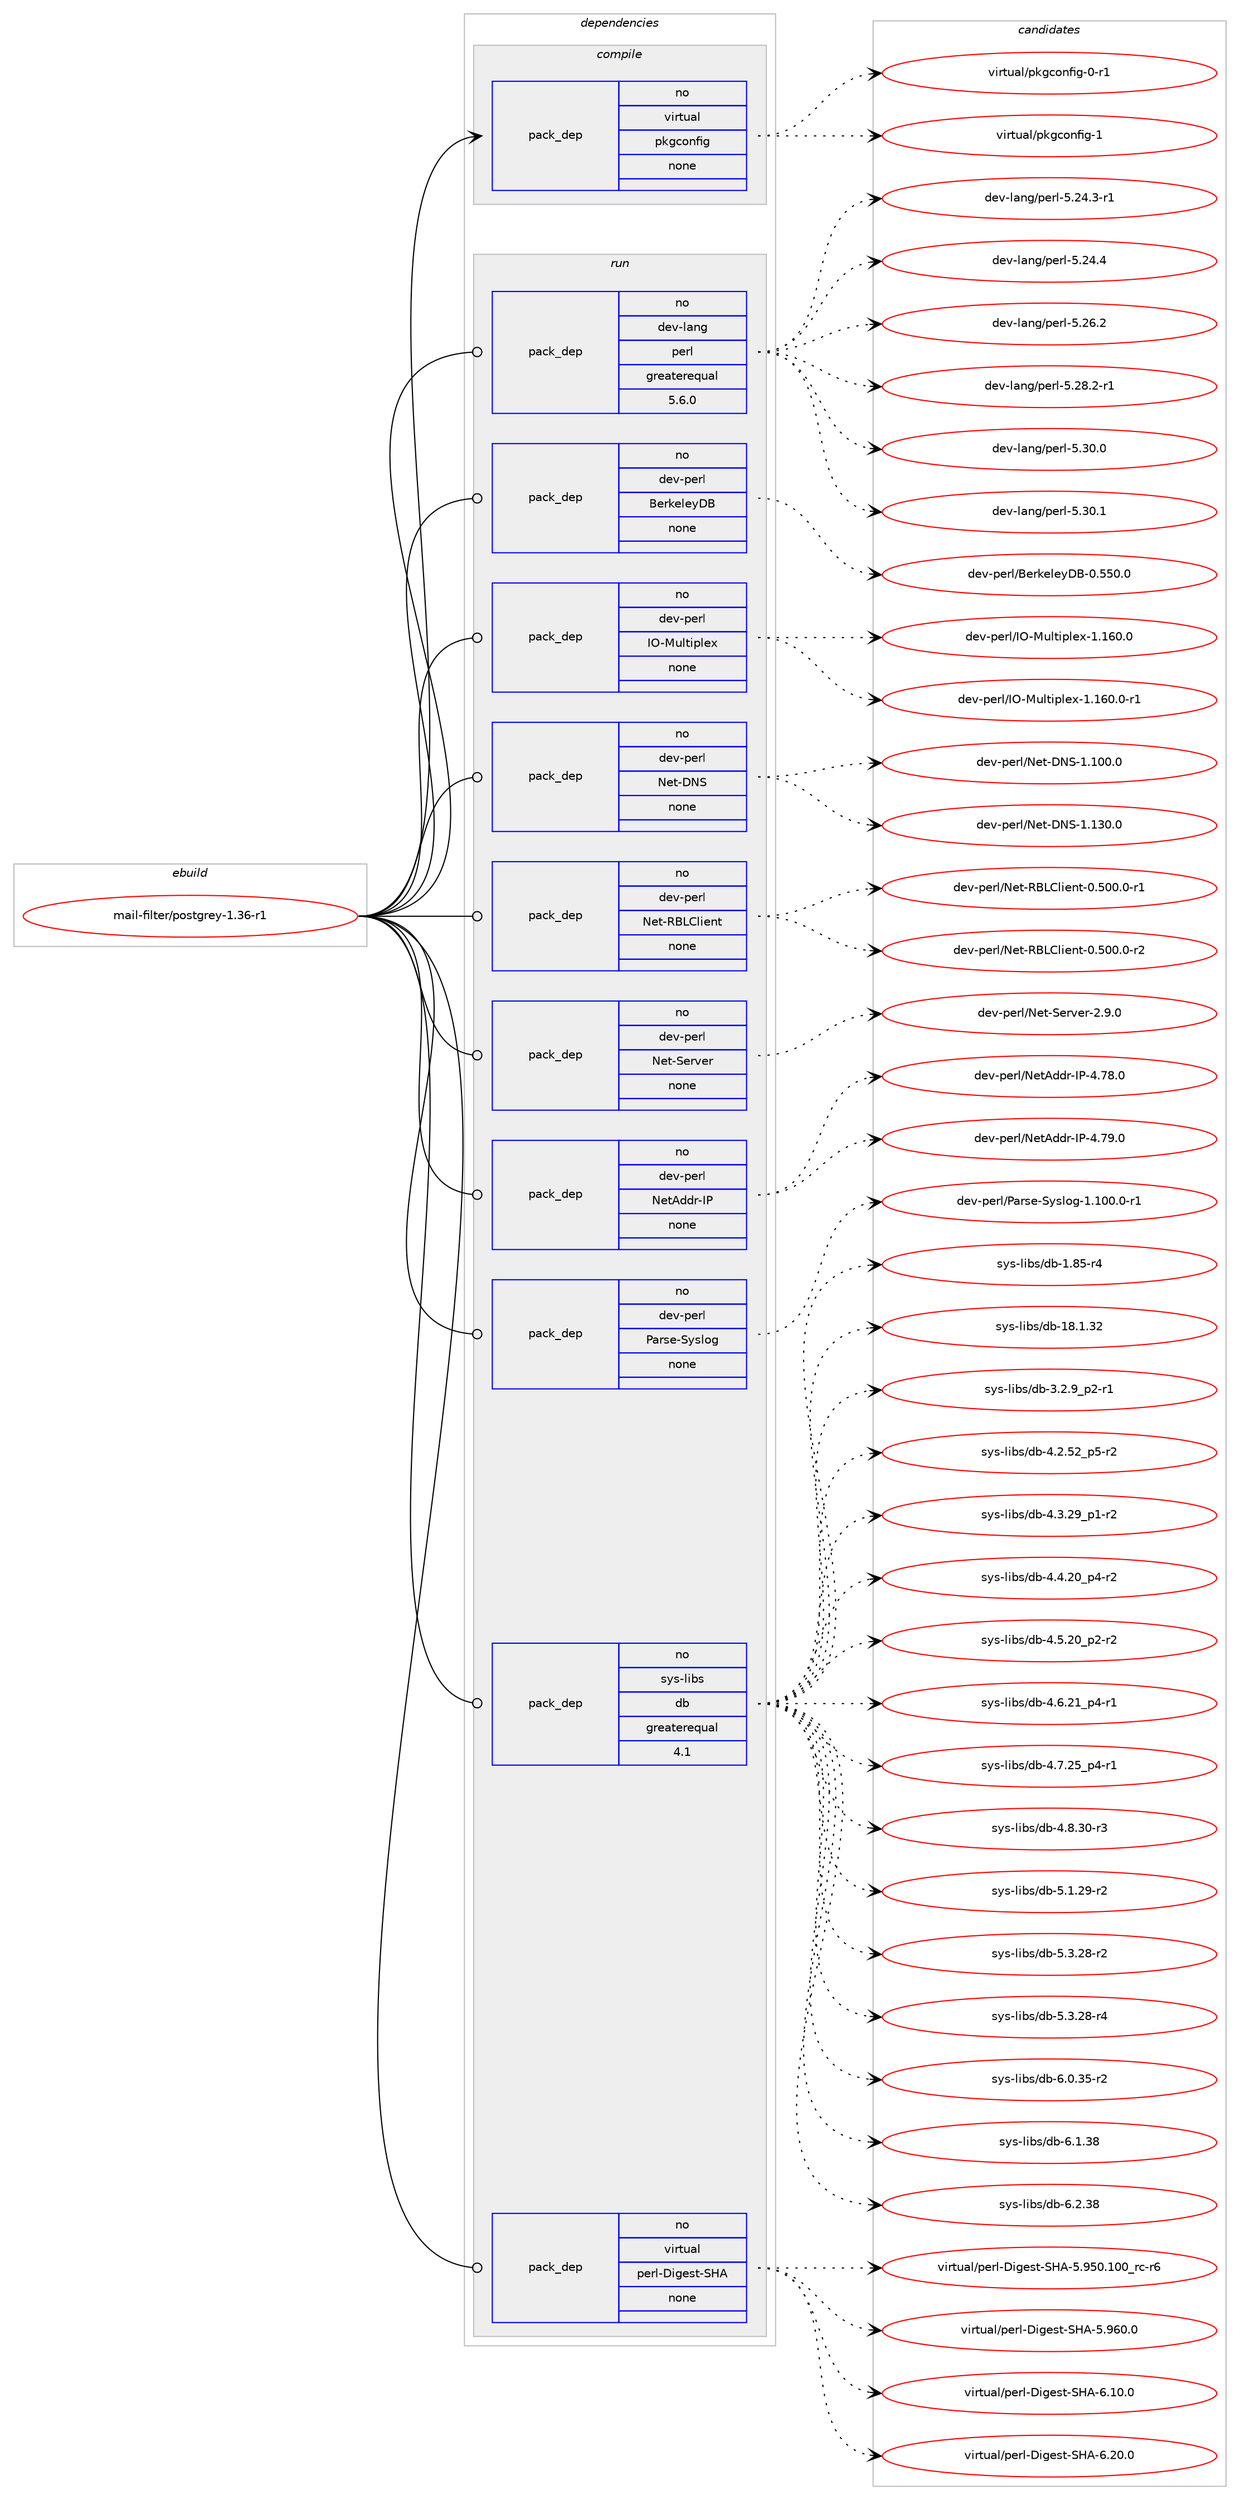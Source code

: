 digraph prolog {

# *************
# Graph options
# *************

newrank=true;
concentrate=true;
compound=true;
graph [rankdir=LR,fontname=Helvetica,fontsize=10,ranksep=1.5];#, ranksep=2.5, nodesep=0.2];
edge  [arrowhead=vee];
node  [fontname=Helvetica,fontsize=10];

# **********
# The ebuild
# **********

subgraph cluster_leftcol {
color=gray;
rank=same;
label=<<i>ebuild</i>>;
id [label="mail-filter/postgrey-1.36-r1", color=red, width=4, href="../mail-filter/postgrey-1.36-r1.svg"];
}

# ****************
# The dependencies
# ****************

subgraph cluster_midcol {
color=gray;
label=<<i>dependencies</i>>;
subgraph cluster_compile {
fillcolor="#eeeeee";
style=filled;
label=<<i>compile</i>>;
subgraph pack571150 {
dependency772996 [label=<<TABLE BORDER="0" CELLBORDER="1" CELLSPACING="0" CELLPADDING="4" WIDTH="220"><TR><TD ROWSPAN="6" CELLPADDING="30">pack_dep</TD></TR><TR><TD WIDTH="110">no</TD></TR><TR><TD>virtual</TD></TR><TR><TD>pkgconfig</TD></TR><TR><TD>none</TD></TR><TR><TD></TD></TR></TABLE>>, shape=none, color=blue];
}
id:e -> dependency772996:w [weight=20,style="solid",arrowhead="vee"];
}
subgraph cluster_compileandrun {
fillcolor="#eeeeee";
style=filled;
label=<<i>compile and run</i>>;
}
subgraph cluster_run {
fillcolor="#eeeeee";
style=filled;
label=<<i>run</i>>;
subgraph pack571151 {
dependency772997 [label=<<TABLE BORDER="0" CELLBORDER="1" CELLSPACING="0" CELLPADDING="4" WIDTH="220"><TR><TD ROWSPAN="6" CELLPADDING="30">pack_dep</TD></TR><TR><TD WIDTH="110">no</TD></TR><TR><TD>dev-lang</TD></TR><TR><TD>perl</TD></TR><TR><TD>greaterequal</TD></TR><TR><TD>5.6.0</TD></TR></TABLE>>, shape=none, color=blue];
}
id:e -> dependency772997:w [weight=20,style="solid",arrowhead="odot"];
subgraph pack571152 {
dependency772998 [label=<<TABLE BORDER="0" CELLBORDER="1" CELLSPACING="0" CELLPADDING="4" WIDTH="220"><TR><TD ROWSPAN="6" CELLPADDING="30">pack_dep</TD></TR><TR><TD WIDTH="110">no</TD></TR><TR><TD>dev-perl</TD></TR><TR><TD>BerkeleyDB</TD></TR><TR><TD>none</TD></TR><TR><TD></TD></TR></TABLE>>, shape=none, color=blue];
}
id:e -> dependency772998:w [weight=20,style="solid",arrowhead="odot"];
subgraph pack571153 {
dependency772999 [label=<<TABLE BORDER="0" CELLBORDER="1" CELLSPACING="0" CELLPADDING="4" WIDTH="220"><TR><TD ROWSPAN="6" CELLPADDING="30">pack_dep</TD></TR><TR><TD WIDTH="110">no</TD></TR><TR><TD>dev-perl</TD></TR><TR><TD>IO-Multiplex</TD></TR><TR><TD>none</TD></TR><TR><TD></TD></TR></TABLE>>, shape=none, color=blue];
}
id:e -> dependency772999:w [weight=20,style="solid",arrowhead="odot"];
subgraph pack571154 {
dependency773000 [label=<<TABLE BORDER="0" CELLBORDER="1" CELLSPACING="0" CELLPADDING="4" WIDTH="220"><TR><TD ROWSPAN="6" CELLPADDING="30">pack_dep</TD></TR><TR><TD WIDTH="110">no</TD></TR><TR><TD>dev-perl</TD></TR><TR><TD>Net-DNS</TD></TR><TR><TD>none</TD></TR><TR><TD></TD></TR></TABLE>>, shape=none, color=blue];
}
id:e -> dependency773000:w [weight=20,style="solid",arrowhead="odot"];
subgraph pack571155 {
dependency773001 [label=<<TABLE BORDER="0" CELLBORDER="1" CELLSPACING="0" CELLPADDING="4" WIDTH="220"><TR><TD ROWSPAN="6" CELLPADDING="30">pack_dep</TD></TR><TR><TD WIDTH="110">no</TD></TR><TR><TD>dev-perl</TD></TR><TR><TD>Net-RBLClient</TD></TR><TR><TD>none</TD></TR><TR><TD></TD></TR></TABLE>>, shape=none, color=blue];
}
id:e -> dependency773001:w [weight=20,style="solid",arrowhead="odot"];
subgraph pack571156 {
dependency773002 [label=<<TABLE BORDER="0" CELLBORDER="1" CELLSPACING="0" CELLPADDING="4" WIDTH="220"><TR><TD ROWSPAN="6" CELLPADDING="30">pack_dep</TD></TR><TR><TD WIDTH="110">no</TD></TR><TR><TD>dev-perl</TD></TR><TR><TD>Net-Server</TD></TR><TR><TD>none</TD></TR><TR><TD></TD></TR></TABLE>>, shape=none, color=blue];
}
id:e -> dependency773002:w [weight=20,style="solid",arrowhead="odot"];
subgraph pack571157 {
dependency773003 [label=<<TABLE BORDER="0" CELLBORDER="1" CELLSPACING="0" CELLPADDING="4" WIDTH="220"><TR><TD ROWSPAN="6" CELLPADDING="30">pack_dep</TD></TR><TR><TD WIDTH="110">no</TD></TR><TR><TD>dev-perl</TD></TR><TR><TD>NetAddr-IP</TD></TR><TR><TD>none</TD></TR><TR><TD></TD></TR></TABLE>>, shape=none, color=blue];
}
id:e -> dependency773003:w [weight=20,style="solid",arrowhead="odot"];
subgraph pack571158 {
dependency773004 [label=<<TABLE BORDER="0" CELLBORDER="1" CELLSPACING="0" CELLPADDING="4" WIDTH="220"><TR><TD ROWSPAN="6" CELLPADDING="30">pack_dep</TD></TR><TR><TD WIDTH="110">no</TD></TR><TR><TD>dev-perl</TD></TR><TR><TD>Parse-Syslog</TD></TR><TR><TD>none</TD></TR><TR><TD></TD></TR></TABLE>>, shape=none, color=blue];
}
id:e -> dependency773004:w [weight=20,style="solid",arrowhead="odot"];
subgraph pack571159 {
dependency773005 [label=<<TABLE BORDER="0" CELLBORDER="1" CELLSPACING="0" CELLPADDING="4" WIDTH="220"><TR><TD ROWSPAN="6" CELLPADDING="30">pack_dep</TD></TR><TR><TD WIDTH="110">no</TD></TR><TR><TD>sys-libs</TD></TR><TR><TD>db</TD></TR><TR><TD>greaterequal</TD></TR><TR><TD>4.1</TD></TR></TABLE>>, shape=none, color=blue];
}
id:e -> dependency773005:w [weight=20,style="solid",arrowhead="odot"];
subgraph pack571160 {
dependency773006 [label=<<TABLE BORDER="0" CELLBORDER="1" CELLSPACING="0" CELLPADDING="4" WIDTH="220"><TR><TD ROWSPAN="6" CELLPADDING="30">pack_dep</TD></TR><TR><TD WIDTH="110">no</TD></TR><TR><TD>virtual</TD></TR><TR><TD>perl-Digest-SHA</TD></TR><TR><TD>none</TD></TR><TR><TD></TD></TR></TABLE>>, shape=none, color=blue];
}
id:e -> dependency773006:w [weight=20,style="solid",arrowhead="odot"];
}
}

# **************
# The candidates
# **************

subgraph cluster_choices {
rank=same;
color=gray;
label=<<i>candidates</i>>;

subgraph choice571150 {
color=black;
nodesep=1;
choice11810511411611797108471121071039911111010210510345484511449 [label="virtual/pkgconfig-0-r1", color=red, width=4,href="../virtual/pkgconfig-0-r1.svg"];
choice1181051141161179710847112107103991111101021051034549 [label="virtual/pkgconfig-1", color=red, width=4,href="../virtual/pkgconfig-1.svg"];
dependency772996:e -> choice11810511411611797108471121071039911111010210510345484511449:w [style=dotted,weight="100"];
dependency772996:e -> choice1181051141161179710847112107103991111101021051034549:w [style=dotted,weight="100"];
}
subgraph choice571151 {
color=black;
nodesep=1;
choice100101118451089711010347112101114108455346505246514511449 [label="dev-lang/perl-5.24.3-r1", color=red, width=4,href="../dev-lang/perl-5.24.3-r1.svg"];
choice10010111845108971101034711210111410845534650524652 [label="dev-lang/perl-5.24.4", color=red, width=4,href="../dev-lang/perl-5.24.4.svg"];
choice10010111845108971101034711210111410845534650544650 [label="dev-lang/perl-5.26.2", color=red, width=4,href="../dev-lang/perl-5.26.2.svg"];
choice100101118451089711010347112101114108455346505646504511449 [label="dev-lang/perl-5.28.2-r1", color=red, width=4,href="../dev-lang/perl-5.28.2-r1.svg"];
choice10010111845108971101034711210111410845534651484648 [label="dev-lang/perl-5.30.0", color=red, width=4,href="../dev-lang/perl-5.30.0.svg"];
choice10010111845108971101034711210111410845534651484649 [label="dev-lang/perl-5.30.1", color=red, width=4,href="../dev-lang/perl-5.30.1.svg"];
dependency772997:e -> choice100101118451089711010347112101114108455346505246514511449:w [style=dotted,weight="100"];
dependency772997:e -> choice10010111845108971101034711210111410845534650524652:w [style=dotted,weight="100"];
dependency772997:e -> choice10010111845108971101034711210111410845534650544650:w [style=dotted,weight="100"];
dependency772997:e -> choice100101118451089711010347112101114108455346505646504511449:w [style=dotted,weight="100"];
dependency772997:e -> choice10010111845108971101034711210111410845534651484648:w [style=dotted,weight="100"];
dependency772997:e -> choice10010111845108971101034711210111410845534651484649:w [style=dotted,weight="100"];
}
subgraph choice571152 {
color=black;
nodesep=1;
choice10010111845112101114108476610111410710110810112168664548465353484648 [label="dev-perl/BerkeleyDB-0.550.0", color=red, width=4,href="../dev-perl/BerkeleyDB-0.550.0.svg"];
dependency772998:e -> choice10010111845112101114108476610111410710110810112168664548465353484648:w [style=dotted,weight="100"];
}
subgraph choice571153 {
color=black;
nodesep=1;
choice1001011184511210111410847737945771171081161051121081011204549464954484648 [label="dev-perl/IO-Multiplex-1.160.0", color=red, width=4,href="../dev-perl/IO-Multiplex-1.160.0.svg"];
choice10010111845112101114108477379457711710811610511210810112045494649544846484511449 [label="dev-perl/IO-Multiplex-1.160.0-r1", color=red, width=4,href="../dev-perl/IO-Multiplex-1.160.0-r1.svg"];
dependency772999:e -> choice1001011184511210111410847737945771171081161051121081011204549464954484648:w [style=dotted,weight="100"];
dependency772999:e -> choice10010111845112101114108477379457711710811610511210810112045494649544846484511449:w [style=dotted,weight="100"];
}
subgraph choice571154 {
color=black;
nodesep=1;
choice100101118451121011141084778101116456878834549464948484648 [label="dev-perl/Net-DNS-1.100.0", color=red, width=4,href="../dev-perl/Net-DNS-1.100.0.svg"];
choice100101118451121011141084778101116456878834549464951484648 [label="dev-perl/Net-DNS-1.130.0", color=red, width=4,href="../dev-perl/Net-DNS-1.130.0.svg"];
dependency773000:e -> choice100101118451121011141084778101116456878834549464948484648:w [style=dotted,weight="100"];
dependency773000:e -> choice100101118451121011141084778101116456878834549464951484648:w [style=dotted,weight="100"];
}
subgraph choice571155 {
color=black;
nodesep=1;
choice100101118451121011141084778101116458266766710810510111011645484653484846484511449 [label="dev-perl/Net-RBLClient-0.500.0-r1", color=red, width=4,href="../dev-perl/Net-RBLClient-0.500.0-r1.svg"];
choice100101118451121011141084778101116458266766710810510111011645484653484846484511450 [label="dev-perl/Net-RBLClient-0.500.0-r2", color=red, width=4,href="../dev-perl/Net-RBLClient-0.500.0-r2.svg"];
dependency773001:e -> choice100101118451121011141084778101116458266766710810510111011645484653484846484511449:w [style=dotted,weight="100"];
dependency773001:e -> choice100101118451121011141084778101116458266766710810510111011645484653484846484511450:w [style=dotted,weight="100"];
}
subgraph choice571156 {
color=black;
nodesep=1;
choice1001011184511210111410847781011164583101114118101114455046574648 [label="dev-perl/Net-Server-2.9.0", color=red, width=4,href="../dev-perl/Net-Server-2.9.0.svg"];
dependency773002:e -> choice1001011184511210111410847781011164583101114118101114455046574648:w [style=dotted,weight="100"];
}
subgraph choice571157 {
color=black;
nodesep=1;
choice1001011184511210111410847781011166510010011445738045524655564648 [label="dev-perl/NetAddr-IP-4.78.0", color=red, width=4,href="../dev-perl/NetAddr-IP-4.78.0.svg"];
choice1001011184511210111410847781011166510010011445738045524655574648 [label="dev-perl/NetAddr-IP-4.79.0", color=red, width=4,href="../dev-perl/NetAddr-IP-4.79.0.svg"];
dependency773003:e -> choice1001011184511210111410847781011166510010011445738045524655564648:w [style=dotted,weight="100"];
dependency773003:e -> choice1001011184511210111410847781011166510010011445738045524655574648:w [style=dotted,weight="100"];
}
subgraph choice571158 {
color=black;
nodesep=1;
choice10010111845112101114108478097114115101458312111510811110345494649484846484511449 [label="dev-perl/Parse-Syslog-1.100.0-r1", color=red, width=4,href="../dev-perl/Parse-Syslog-1.100.0-r1.svg"];
dependency773004:e -> choice10010111845112101114108478097114115101458312111510811110345494649484846484511449:w [style=dotted,weight="100"];
}
subgraph choice571159 {
color=black;
nodesep=1;
choice1151211154510810598115471009845494656534511452 [label="sys-libs/db-1.85-r4", color=red, width=4,href="../sys-libs/db-1.85-r4.svg"];
choice115121115451081059811547100984549564649465150 [label="sys-libs/db-18.1.32", color=red, width=4,href="../sys-libs/db-18.1.32.svg"];
choice1151211154510810598115471009845514650465795112504511449 [label="sys-libs/db-3.2.9_p2-r1", color=red, width=4,href="../sys-libs/db-3.2.9_p2-r1.svg"];
choice115121115451081059811547100984552465046535095112534511450 [label="sys-libs/db-4.2.52_p5-r2", color=red, width=4,href="../sys-libs/db-4.2.52_p5-r2.svg"];
choice115121115451081059811547100984552465146505795112494511450 [label="sys-libs/db-4.3.29_p1-r2", color=red, width=4,href="../sys-libs/db-4.3.29_p1-r2.svg"];
choice115121115451081059811547100984552465246504895112524511450 [label="sys-libs/db-4.4.20_p4-r2", color=red, width=4,href="../sys-libs/db-4.4.20_p4-r2.svg"];
choice115121115451081059811547100984552465346504895112504511450 [label="sys-libs/db-4.5.20_p2-r2", color=red, width=4,href="../sys-libs/db-4.5.20_p2-r2.svg"];
choice115121115451081059811547100984552465446504995112524511449 [label="sys-libs/db-4.6.21_p4-r1", color=red, width=4,href="../sys-libs/db-4.6.21_p4-r1.svg"];
choice115121115451081059811547100984552465546505395112524511449 [label="sys-libs/db-4.7.25_p4-r1", color=red, width=4,href="../sys-libs/db-4.7.25_p4-r1.svg"];
choice11512111545108105981154710098455246564651484511451 [label="sys-libs/db-4.8.30-r3", color=red, width=4,href="../sys-libs/db-4.8.30-r3.svg"];
choice11512111545108105981154710098455346494650574511450 [label="sys-libs/db-5.1.29-r2", color=red, width=4,href="../sys-libs/db-5.1.29-r2.svg"];
choice11512111545108105981154710098455346514650564511450 [label="sys-libs/db-5.3.28-r2", color=red, width=4,href="../sys-libs/db-5.3.28-r2.svg"];
choice11512111545108105981154710098455346514650564511452 [label="sys-libs/db-5.3.28-r4", color=red, width=4,href="../sys-libs/db-5.3.28-r4.svg"];
choice11512111545108105981154710098455446484651534511450 [label="sys-libs/db-6.0.35-r2", color=red, width=4,href="../sys-libs/db-6.0.35-r2.svg"];
choice1151211154510810598115471009845544649465156 [label="sys-libs/db-6.1.38", color=red, width=4,href="../sys-libs/db-6.1.38.svg"];
choice1151211154510810598115471009845544650465156 [label="sys-libs/db-6.2.38", color=red, width=4,href="../sys-libs/db-6.2.38.svg"];
dependency773005:e -> choice1151211154510810598115471009845494656534511452:w [style=dotted,weight="100"];
dependency773005:e -> choice115121115451081059811547100984549564649465150:w [style=dotted,weight="100"];
dependency773005:e -> choice1151211154510810598115471009845514650465795112504511449:w [style=dotted,weight="100"];
dependency773005:e -> choice115121115451081059811547100984552465046535095112534511450:w [style=dotted,weight="100"];
dependency773005:e -> choice115121115451081059811547100984552465146505795112494511450:w [style=dotted,weight="100"];
dependency773005:e -> choice115121115451081059811547100984552465246504895112524511450:w [style=dotted,weight="100"];
dependency773005:e -> choice115121115451081059811547100984552465346504895112504511450:w [style=dotted,weight="100"];
dependency773005:e -> choice115121115451081059811547100984552465446504995112524511449:w [style=dotted,weight="100"];
dependency773005:e -> choice115121115451081059811547100984552465546505395112524511449:w [style=dotted,weight="100"];
dependency773005:e -> choice11512111545108105981154710098455246564651484511451:w [style=dotted,weight="100"];
dependency773005:e -> choice11512111545108105981154710098455346494650574511450:w [style=dotted,weight="100"];
dependency773005:e -> choice11512111545108105981154710098455346514650564511450:w [style=dotted,weight="100"];
dependency773005:e -> choice11512111545108105981154710098455346514650564511452:w [style=dotted,weight="100"];
dependency773005:e -> choice11512111545108105981154710098455446484651534511450:w [style=dotted,weight="100"];
dependency773005:e -> choice1151211154510810598115471009845544649465156:w [style=dotted,weight="100"];
dependency773005:e -> choice1151211154510810598115471009845544650465156:w [style=dotted,weight="100"];
}
subgraph choice571160 {
color=black;
nodesep=1;
choice11810511411611797108471121011141084568105103101115116458372654553465753484649484895114994511454 [label="virtual/perl-Digest-SHA-5.950.100_rc-r6", color=red, width=4,href="../virtual/perl-Digest-SHA-5.950.100_rc-r6.svg"];
choice11810511411611797108471121011141084568105103101115116458372654553465754484648 [label="virtual/perl-Digest-SHA-5.960.0", color=red, width=4,href="../virtual/perl-Digest-SHA-5.960.0.svg"];
choice118105114116117971084711210111410845681051031011151164583726545544649484648 [label="virtual/perl-Digest-SHA-6.10.0", color=red, width=4,href="../virtual/perl-Digest-SHA-6.10.0.svg"];
choice118105114116117971084711210111410845681051031011151164583726545544650484648 [label="virtual/perl-Digest-SHA-6.20.0", color=red, width=4,href="../virtual/perl-Digest-SHA-6.20.0.svg"];
dependency773006:e -> choice11810511411611797108471121011141084568105103101115116458372654553465753484649484895114994511454:w [style=dotted,weight="100"];
dependency773006:e -> choice11810511411611797108471121011141084568105103101115116458372654553465754484648:w [style=dotted,weight="100"];
dependency773006:e -> choice118105114116117971084711210111410845681051031011151164583726545544649484648:w [style=dotted,weight="100"];
dependency773006:e -> choice118105114116117971084711210111410845681051031011151164583726545544650484648:w [style=dotted,weight="100"];
}
}

}
